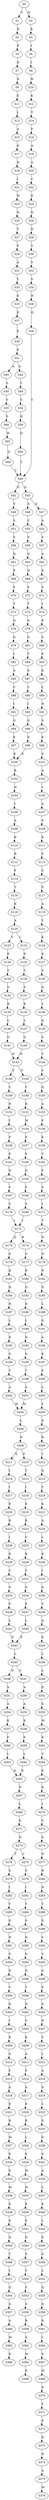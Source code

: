strict digraph  {
	S0 -> S1 [ label = C ];
	S0 -> S2 [ label = N ];
	S1 -> S3 [ label = D ];
	S2 -> S4 [ label = K ];
	S3 -> S5 [ label = P ];
	S4 -> S6 [ label = I ];
	S5 -> S7 [ label = D ];
	S6 -> S8 [ label = I ];
	S7 -> S9 [ label = N ];
	S8 -> S10 [ label = W ];
	S9 -> S11 [ label = E ];
	S10 -> S12 [ label = K ];
	S11 -> S13 [ label = L ];
	S12 -> S14 [ label = T ];
	S13 -> S15 [ label = A ];
	S14 -> S16 [ label = F ];
	S15 -> S17 [ label = K ];
	S16 -> S18 [ label = A ];
	S17 -> S19 [ label = N ];
	S18 -> S20 [ label = A ];
	S19 -> S21 [ label = I ];
	S20 -> S22 [ label = C ];
	S21 -> S23 [ label = W ];
	S22 -> S24 [ label = E ];
	S23 -> S25 [ label = N ];
	S24 -> S26 [ label = D ];
	S25 -> S27 [ label = V ];
	S26 -> S28 [ label = D ];
	S27 -> S29 [ label = F ];
	S28 -> S30 [ label = S ];
	S29 -> S31 [ label = A ];
	S30 -> S32 [ label = Y ];
	S31 -> S33 [ label = Y ];
	S32 -> S34 [ label = S ];
	S33 -> S35 [ label = K ];
	S34 -> S36 [ label = H ];
	S35 -> S37 [ label = E ];
	S36 -> S38 [ label = Q ];
	S37 -> S39 [ label = E ];
	S38 -> S40 [ label = T ];
	S39 -> S41 [ label = E ];
	S40 -> S42 [ label = D ];
	S40 -> S43 [ label = G ];
	S41 -> S44 [ label = S ];
	S41 -> S45 [ label = A ];
	S42 -> S46 [ label = V ];
	S43 -> S47 [ label = E ];
	S43 -> S48 [ label = A ];
	S44 -> S49 [ label = Y ];
	S45 -> S50 [ label = S ];
	S46 -> S51 [ label = S ];
	S47 -> S52 [ label = A ];
	S48 -> S53 [ label = C ];
	S49 -> S54 [ label = S ];
	S50 -> S55 [ label = Y ];
	S51 -> S56 [ label = S ];
	S52 -> S57 [ label = S ];
	S53 -> S58 [ label = S ];
	S54 -> S59 [ label = H ];
	S55 -> S60 [ label = S ];
	S56 -> S61 [ label = Q ];
	S57 -> S62 [ label = A ];
	S58 -> S63 [ label = Q ];
	S59 -> S64 [ label = Q ];
	S60 -> S65 [ label = H ];
	S61 -> S66 [ label = E ];
	S62 -> S67 [ label = K ];
	S63 -> S68 [ label = Q ];
	S64 -> S40 [ label = T ];
	S65 -> S69 [ label = Q ];
	S66 -> S70 [ label = S ];
	S67 -> S71 [ label = S ];
	S68 -> S72 [ label = S ];
	S69 -> S40 [ label = T ];
	S70 -> S73 [ label = T ];
	S71 -> S74 [ label = I ];
	S72 -> S75 [ label = T ];
	S73 -> S76 [ label = G ];
	S74 -> S77 [ label = E ];
	S75 -> S78 [ label = G ];
	S76 -> S79 [ label = G ];
	S77 -> S80 [ label = S ];
	S78 -> S81 [ label = G ];
	S79 -> S82 [ label = I ];
	S80 -> S83 [ label = K ];
	S81 -> S84 [ label = V ];
	S82 -> S85 [ label = A ];
	S83 -> S86 [ label = K ];
	S84 -> S87 [ label = A ];
	S85 -> S88 [ label = C ];
	S86 -> S89 [ label = L ];
	S87 -> S90 [ label = C ];
	S88 -> S91 [ label = I ];
	S89 -> S92 [ label = N ];
	S90 -> S93 [ label = I ];
	S91 -> S94 [ label = G ];
	S92 -> S95 [ label = S ];
	S93 -> S96 [ label = G ];
	S94 -> S97 [ label = E ];
	S95 -> S98 [ label = K ];
	S96 -> S99 [ label = E ];
	S97 -> S100 [ label = K ];
	S98 -> S101 [ label = S ];
	S99 -> S100 [ label = K ];
	S100 -> S102 [ label = K ];
	S101 -> S103 [ label = A ];
	S102 -> S104 [ label = N ];
	S103 -> S105 [ label = I ];
	S104 -> S106 [ label = I ];
	S105 -> S107 [ label = A ];
	S106 -> S108 [ label = A ];
	S107 -> S109 [ label = S ];
	S108 -> S110 [ label = K ];
	S109 -> S111 [ label = K ];
	S110 -> S112 [ label = R ];
	S111 -> S113 [ label = F ];
	S112 -> S114 [ label = F ];
	S113 -> S115 [ label = S ];
	S114 -> S116 [ label = T ];
	S115 -> S117 [ label = S ];
	S116 -> S118 [ label = K ];
	S117 -> S119 [ label = A ];
	S118 -> S120 [ label = A ];
	S119 -> S121 [ label = Y ];
	S120 -> S122 [ label = I ];
	S120 -> S123 [ label = V ];
	S121 -> S124 [ label = K ];
	S122 -> S125 [ label = D ];
	S123 -> S126 [ label = E ];
	S124 -> S127 [ label = E ];
	S125 -> S128 [ label = T ];
	S126 -> S129 [ label = T ];
	S127 -> S130 [ label = S ];
	S128 -> S131 [ label = S ];
	S129 -> S132 [ label = S ];
	S130 -> S133 [ label = Q ];
	S131 -> S134 [ label = K ];
	S132 -> S135 [ label = K ];
	S133 -> S136 [ label = L ];
	S134 -> S137 [ label = L ];
	S135 -> S138 [ label = L ];
	S136 -> S139 [ label = Q ];
	S137 -> S140 [ label = G ];
	S138 -> S141 [ label = G ];
	S139 -> S142 [ label = S ];
	S140 -> S143 [ label = H ];
	S141 -> S143 [ label = H ];
	S142 -> S144 [ label = Y ];
	S143 -> S145 [ label = F ];
	S143 -> S146 [ label = V ];
	S144 -> S147 [ label = V ];
	S145 -> S148 [ label = V ];
	S146 -> S149 [ label = V ];
	S147 -> S150 [ label = Q ];
	S148 -> S151 [ label = K ];
	S149 -> S152 [ label = N ];
	S150 -> S153 [ label = A ];
	S151 -> S154 [ label = M ];
	S152 -> S155 [ label = I ];
	S153 -> S156 [ label = F ];
	S154 -> S157 [ label = F ];
	S155 -> S158 [ label = F ];
	S156 -> S159 [ label = E ];
	S157 -> S160 [ label = E ];
	S158 -> S161 [ label = E ];
	S159 -> S162 [ label = T ];
	S160 -> S163 [ label = D ];
	S161 -> S164 [ label = D ];
	S162 -> S165 [ label = P ];
	S163 -> S166 [ label = F ];
	S164 -> S167 [ label = F ];
	S165 -> S168 [ label = S ];
	S166 -> S169 [ label = S ];
	S167 -> S170 [ label = S ];
	S168 -> S171 [ label = I ];
	S169 -> S172 [ label = I ];
	S170 -> S172 [ label = I ];
	S171 -> S173 [ label = T ];
	S172 -> S174 [ label = R ];
	S172 -> S175 [ label = Q ];
	S173 -> S176 [ label = N ];
	S174 -> S177 [ label = G ];
	S175 -> S178 [ label = G ];
	S176 -> S179 [ label = N ];
	S177 -> S180 [ label = D ];
	S178 -> S181 [ label = D ];
	S179 -> S182 [ label = N ];
	S180 -> S183 [ label = Q ];
	S181 -> S184 [ label = N ];
	S182 -> S185 [ label = D ];
	S183 -> S186 [ label = D ];
	S184 -> S187 [ label = N ];
	S185 -> S188 [ label = L ];
	S186 -> S189 [ label = L ];
	S187 -> S190 [ label = L ];
	S188 -> S191 [ label = D ];
	S189 -> S192 [ label = D ];
	S190 -> S193 [ label = D ];
	S191 -> S194 [ label = A ];
	S192 -> S195 [ label = G ];
	S193 -> S196 [ label = G ];
	S194 -> S197 [ label = K ];
	S195 -> S198 [ label = T ];
	S196 -> S199 [ label = T ];
	S197 -> S200 [ label = E ];
	S198 -> S201 [ label = A ];
	S199 -> S202 [ label = A ];
	S200 -> S203 [ label = L ];
	S201 -> S204 [ label = M ];
	S202 -> S204 [ label = M ];
	S203 -> S205 [ label = L ];
	S204 -> S206 [ label = L ];
	S205 -> S207 [ label = D ];
	S206 -> S208 [ label = N ];
	S207 -> S209 [ label = R ];
	S208 -> S210 [ label = E ];
	S208 -> S211 [ label = Q ];
	S209 -> S212 [ label = I ];
	S210 -> S213 [ label = T ];
	S211 -> S214 [ label = I ];
	S212 -> S215 [ label = Q ];
	S213 -> S216 [ label = I ];
	S214 -> S217 [ label = I ];
	S215 -> S218 [ label = Y ];
	S216 -> S219 [ label = E ];
	S217 -> S220 [ label = E ];
	S218 -> S221 [ label = K ];
	S219 -> S222 [ label = R ];
	S220 -> S223 [ label = R ];
	S221 -> S224 [ label = A ];
	S222 -> S225 [ label = V ];
	S223 -> S226 [ label = I ];
	S224 -> S227 [ label = L ];
	S225 -> S228 [ label = R ];
	S226 -> S229 [ label = R ];
	S227 -> S230 [ label = K ];
	S228 -> S231 [ label = Y ];
	S229 -> S232 [ label = Y ];
	S230 -> S233 [ label = I ];
	S231 -> S234 [ label = G ];
	S232 -> S235 [ label = G ];
	S233 -> S236 [ label = Q ];
	S234 -> S237 [ label = P ];
	S235 -> S238 [ label = P ];
	S236 -> S239 [ label = V ];
	S237 -> S240 [ label = L ];
	S238 -> S241 [ label = L ];
	S239 -> S242 [ label = Q ];
	S240 -> S243 [ label = P ];
	S241 -> S243 [ label = P ];
	S242 -> S244 [ label = E ];
	S243 -> S245 [ label = L ];
	S244 -> S246 [ label = L ];
	S245 -> S247 [ label = C ];
	S245 -> S248 [ label = N ];
	S246 -> S249 [ label = L ];
	S247 -> S250 [ label = A ];
	S248 -> S251 [ label = A ];
	S249 -> S252 [ label = D ];
	S250 -> S253 [ label = A ];
	S251 -> S254 [ label = A ];
	S252 -> S255 [ label = G ];
	S253 -> S256 [ label = K ];
	S254 -> S257 [ label = K ];
	S255 -> S258 [ label = M ];
	S256 -> S259 [ label = F ];
	S257 -> S260 [ label = F ];
	S258 -> S261 [ label = E ];
	S259 -> S262 [ label = L ];
	S260 -> S263 [ label = L ];
	S261 -> S264 [ label = T ];
	S262 -> S265 [ label = D ];
	S263 -> S265 [ label = D ];
	S264 -> S266 [ label = K ];
	S265 -> S267 [ label = N ];
	S266 -> S268 [ label = D ];
	S267 -> S269 [ label = L ];
	S268 -> S270 [ label = I ];
	S269 -> S271 [ label = E ];
	S270 -> S272 [ label = C ];
	S271 -> S273 [ label = N ];
	S272 -> S274 [ label = G ];
	S273 -> S275 [ label = C ];
	S273 -> S276 [ label = T ];
	S274 -> S277 [ label = N ];
	S275 -> S278 [ label = S ];
	S276 -> S279 [ label = S ];
	S277 -> S280 [ label = R ];
	S278 -> S281 [ label = I ];
	S279 -> S282 [ label = I ];
	S280 -> S283 [ label = N ];
	S281 -> S284 [ label = Y ];
	S282 -> S285 [ label = Y ];
	S283 -> S286 [ label = T ];
	S284 -> S287 [ label = G ];
	S285 -> S288 [ label = G ];
	S286 -> S289 [ label = D ];
	S287 -> S290 [ label = N ];
	S288 -> S291 [ label = N ];
	S289 -> S292 [ label = V ];
	S290 -> S293 [ label = G ];
	S291 -> S294 [ label = S ];
	S292 -> S295 [ label = V ];
	S293 -> S296 [ label = D ];
	S294 -> S297 [ label = D ];
	S295 -> S298 [ label = G ];
	S296 -> S299 [ label = T ];
	S297 -> S300 [ label = V ];
	S298 -> S301 [ label = F ];
	S299 -> S302 [ label = D ];
	S300 -> S303 [ label = D ];
	S301 -> S304 [ label = A ];
	S302 -> S305 [ label = V ];
	S303 -> S306 [ label = I ];
	S304 -> S307 [ label = N ];
	S305 -> S308 [ label = K ];
	S306 -> S309 [ label = K ];
	S307 -> S310 [ label = V ];
	S308 -> S311 [ label = A ];
	S309 -> S312 [ label = S ];
	S310 -> S313 [ label = I ];
	S311 -> S314 [ label = F ];
	S312 -> S315 [ label = F ];
	S313 -> S316 [ label = A ];
	S314 -> S317 [ label = A ];
	S315 -> S318 [ label = A ];
	S316 -> S319 [ label = D ];
	S317 -> S320 [ label = E ];
	S318 -> S321 [ label = E ];
	S319 -> S322 [ label = L ];
	S320 -> S323 [ label = R ];
	S321 -> S324 [ label = R ];
	S322 -> S325 [ label = D ];
	S323 -> S326 [ label = L ];
	S324 -> S327 [ label = M ];
	S325 -> S328 [ label = D ];
	S326 -> S329 [ label = E ];
	S327 -> S330 [ label = E ];
	S328 -> S331 [ label = S ];
	S329 -> S332 [ label = M ];
	S330 -> S333 [ label = E ];
	S331 -> S334 [ label = A ];
	S332 -> S335 [ label = M ];
	S333 -> S336 [ label = M ];
	S334 -> S337 [ label = L ];
	S335 -> S338 [ label = E ];
	S336 -> S339 [ label = E ];
	S337 -> S340 [ label = K ];
	S338 -> S341 [ label = E ];
	S339 -> S342 [ label = E ];
	S340 -> S343 [ label = L ];
	S341 -> S344 [ label = D ];
	S342 -> S345 [ label = Q ];
	S343 -> S346 [ label = E ];
	S344 -> S347 [ label = S ];
	S345 -> S348 [ label = T ];
	S346 -> S349 [ label = A ];
	S347 -> S350 [ label = V ];
	S348 -> S351 [ label = I ];
	S349 -> S352 [ label = L ];
	S350 -> S353 [ label = S ];
	S351 -> S354 [ label = Q ];
	S352 -> S355 [ label = Q ];
	S353 -> S356 [ label = G ];
	S354 -> S357 [ label = A ];
	S355 -> S358 [ label = Q ];
	S356 -> S359 [ label = R ];
	S357 -> S360 [ label = A ];
	S358 -> S361 [ label = R ];
	S359 -> S362 [ label = A ];
	S360 -> S363 [ label = M ];
	S361 -> S364 [ label = I ];
	S362 -> S365 [ label = M ];
	S363 -> S366 [ label = K ];
	S364 -> S367 [ label = S ];
	S365 -> S368 [ label = K ];
	S367 -> S369 [ label = M ];
	S369 -> S370 [ label = D ];
	S370 -> S371 [ label = Y ];
	S371 -> S372 [ label = E ];
	S372 -> S373 [ label = D ];
	S373 -> S374 [ label = N ];
	S374 -> S375 [ label = A ];
	S375 -> S376 [ label = M ];
}
